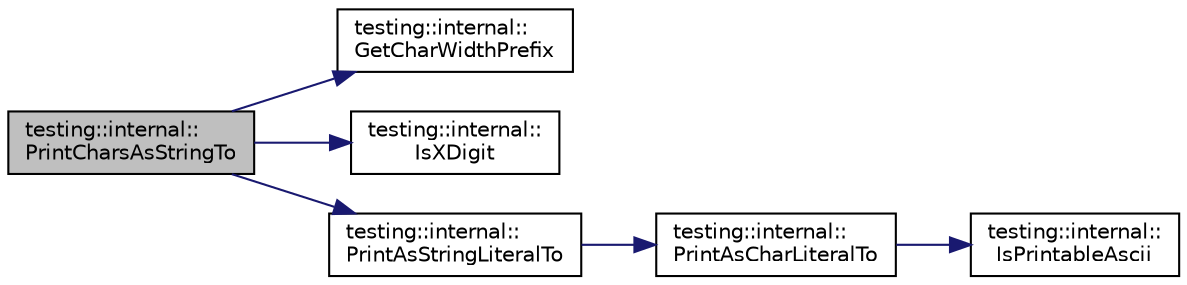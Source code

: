 digraph "testing::internal::PrintCharsAsStringTo"
{
 // LATEX_PDF_SIZE
  bgcolor="transparent";
  edge [fontname="Helvetica",fontsize="10",labelfontname="Helvetica",labelfontsize="10"];
  node [fontname="Helvetica",fontsize="10",shape=record];
  rankdir="LR";
  Node1 [label="testing::internal::\lPrintCharsAsStringTo",height=0.2,width=0.4,color="black", fillcolor="grey75", style="filled", fontcolor="black",tooltip=" "];
  Node1 -> Node2 [color="midnightblue",fontsize="10",style="solid",fontname="Helvetica"];
  Node2 [label="testing::internal::\lGetCharWidthPrefix",height=0.2,width=0.4,color="black",URL="$namespacetesting_1_1internal.html#a946058f2e2eaf32b525d05c5633dc260",tooltip=" "];
  Node1 -> Node3 [color="midnightblue",fontsize="10",style="solid",fontname="Helvetica"];
  Node3 [label="testing::internal::\lIsXDigit",height=0.2,width=0.4,color="black",URL="$namespacetesting_1_1internal.html#aa234ef141278263fb143b616c74c86e7",tooltip=" "];
  Node1 -> Node4 [color="midnightblue",fontsize="10",style="solid",fontname="Helvetica"];
  Node4 [label="testing::internal::\lPrintAsStringLiteralTo",height=0.2,width=0.4,color="black",URL="$namespacetesting_1_1internal.html#abe42471e5d3d8c350849320057b388db",tooltip=" "];
  Node4 -> Node5 [color="midnightblue",fontsize="10",style="solid",fontname="Helvetica"];
  Node5 [label="testing::internal::\lPrintAsCharLiteralTo",height=0.2,width=0.4,color="black",URL="$namespacetesting_1_1internal.html#a493c0416192a167ab34edc9654620d50",tooltip=" "];
  Node5 -> Node6 [color="midnightblue",fontsize="10",style="solid",fontname="Helvetica"];
  Node6 [label="testing::internal::\lIsPrintableAscii",height=0.2,width=0.4,color="black",URL="$namespacetesting_1_1internal.html#a015a6ee397bad1b5496d50790bbd67b0",tooltip=" "];
}
